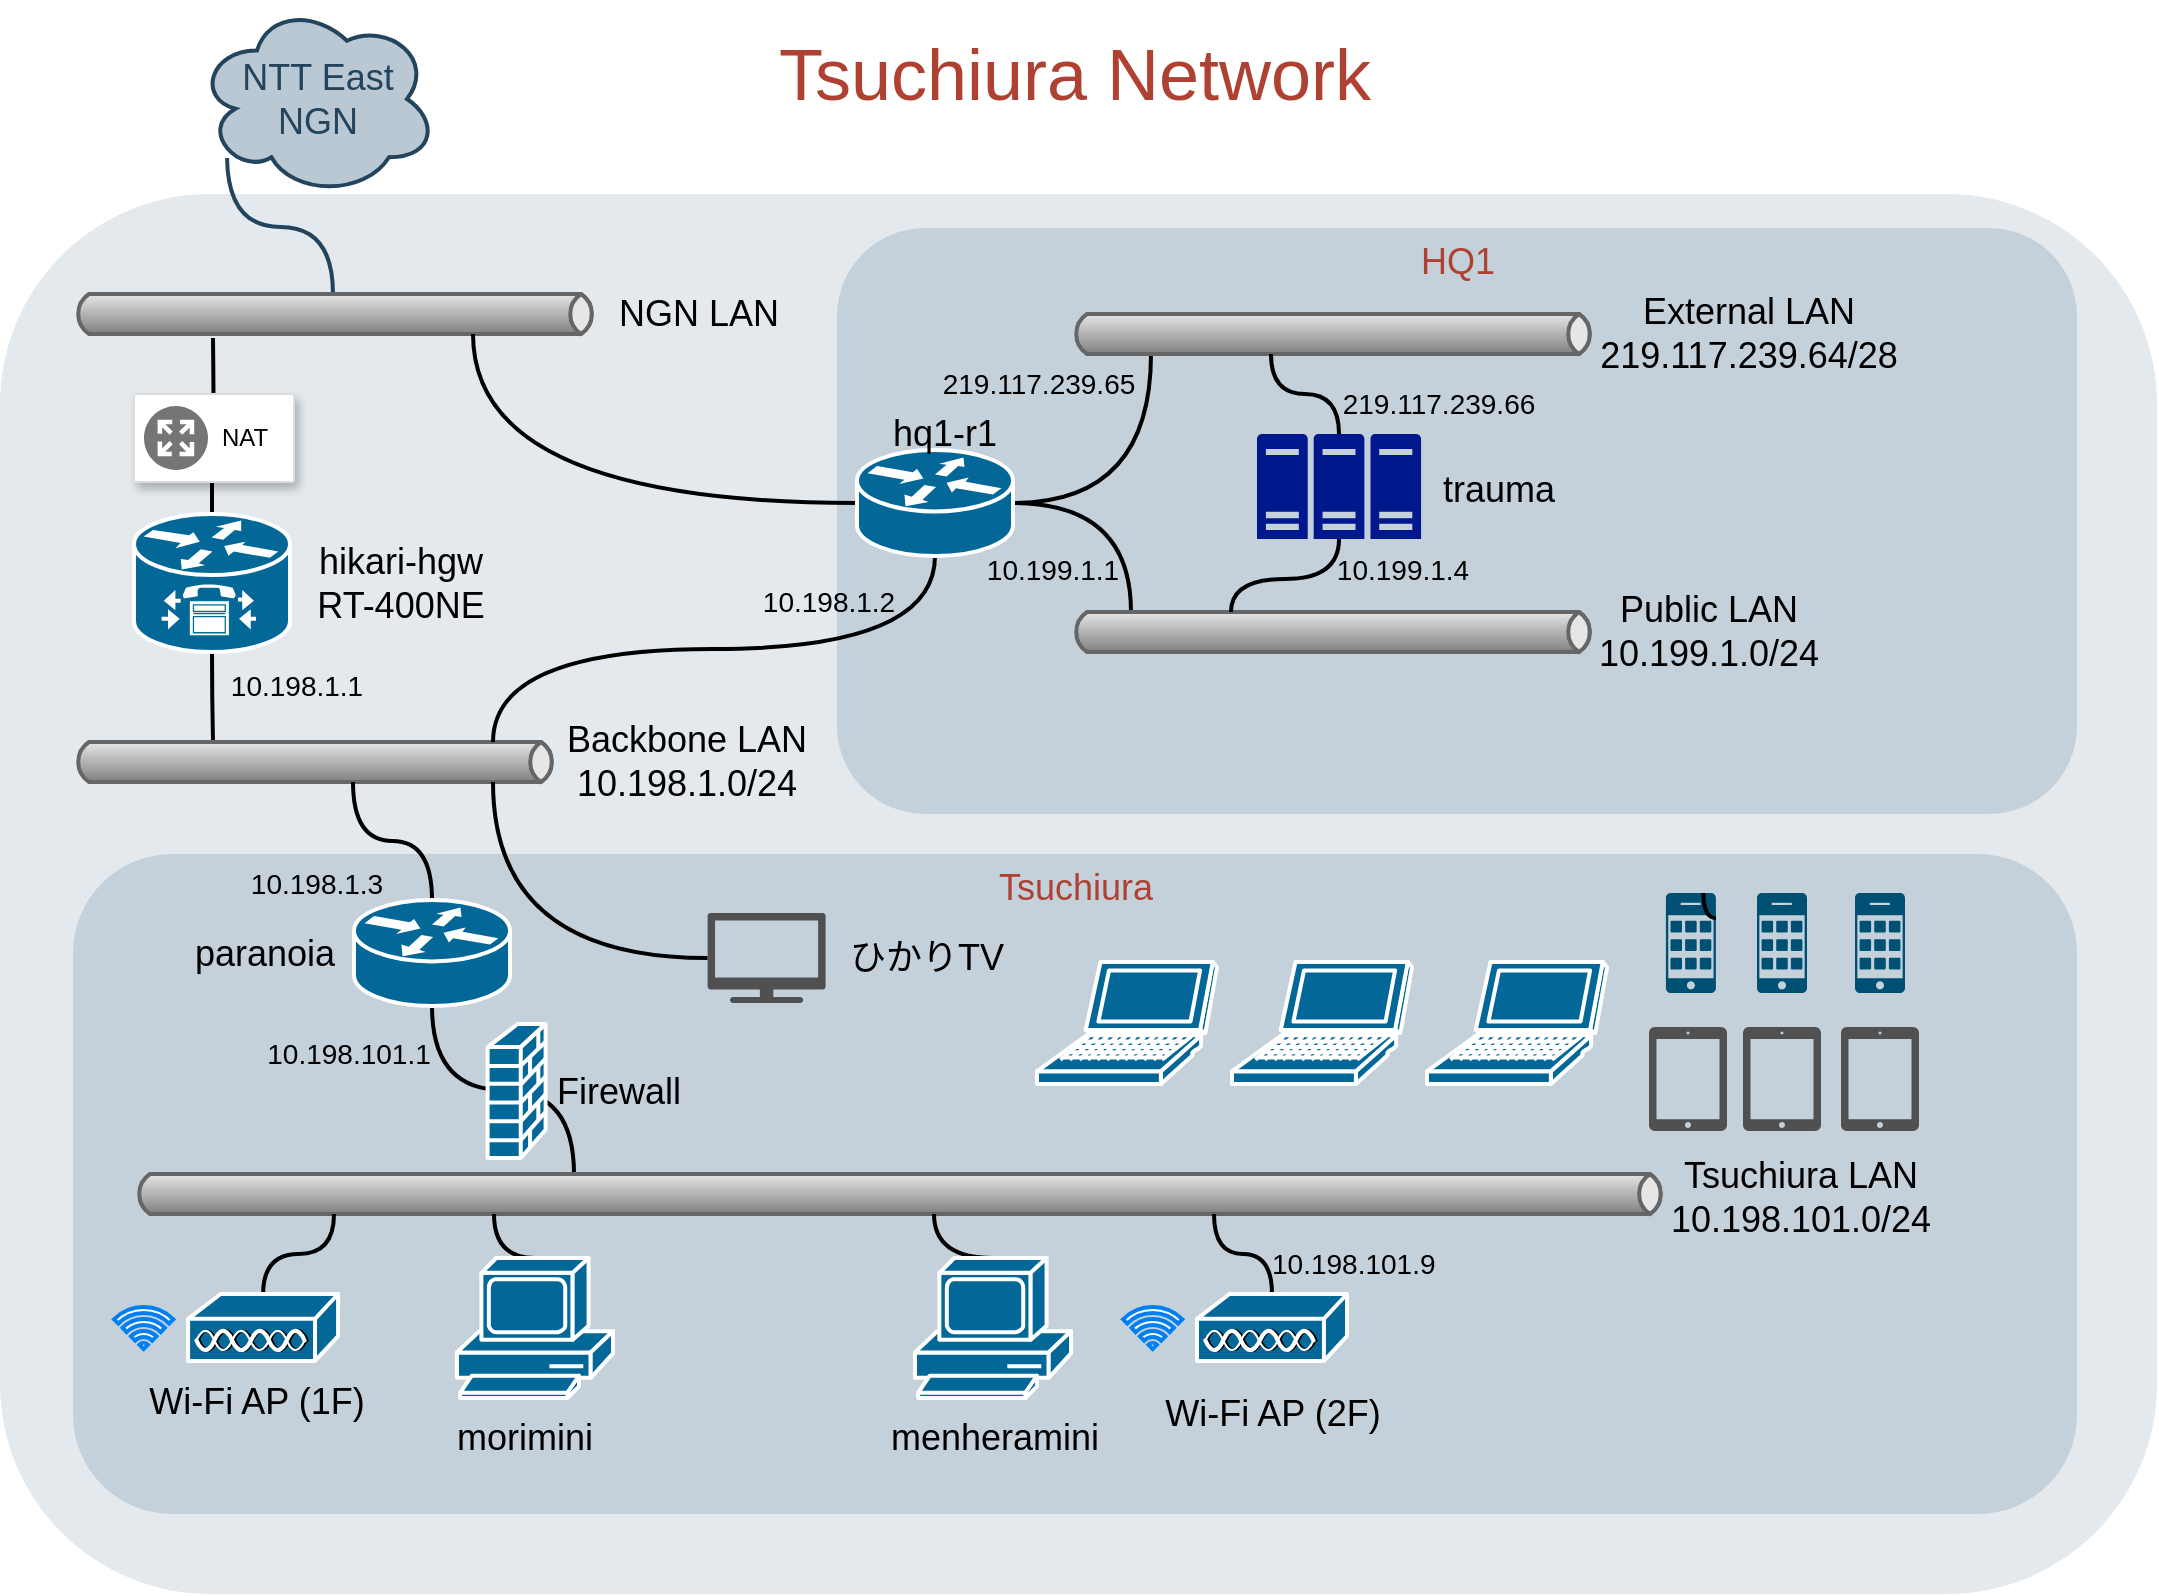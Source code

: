 <mxfile version="20.2.3" type="github">
  <diagram id="a45cf8ec-cd66-6f27-3ac3-be6e809c9e4a" name="Page-1">
    <mxGraphModel dx="1426" dy="820" grid="1" gridSize="10" guides="1" tooltips="1" connect="1" arrows="1" fold="1" page="1" pageScale="1" pageWidth="1169" pageHeight="827" background="none" math="0" shadow="0">
      <root>
        <mxCell id="0" />
        <mxCell id="1" parent="0" />
        <mxCell id="3" value="" style="rounded=1;whiteSpace=wrap;html=1;shadow=0;strokeColor=none;fillColor=#BAC8D3;gradientColor=none;fontSize=18;fontColor=#F08705;opacity=40;fontStyle=0;strokeWidth=3;" parent="1" vertex="1">
          <mxGeometry x="50" y="106" width="1078.5" height="700" as="geometry" />
        </mxCell>
        <mxCell id="4" value="HQ1" style="rounded=1;whiteSpace=wrap;html=1;shadow=0;strokeColor=none;fillColor=#BAC8D3;gradientColor=none;fontSize=18;fontColor=#AE4132;verticalAlign=top;opacity=70;fontStyle=0;strokeWidth=3;" parent="1" vertex="1">
          <mxGeometry x="468.5" y="123" width="620" height="293" as="geometry" />
        </mxCell>
        <mxCell id="5" value="Tsuchiura" style="rounded=1;whiteSpace=wrap;html=1;shadow=0;strokeColor=none;fillColor=#BAC8D3;gradientColor=none;fontSize=18;fontColor=#AE4132;verticalAlign=top;fontStyle=0;opacity=70;strokeWidth=3;" parent="1" vertex="1">
          <mxGeometry x="86.5" y="436" width="1002" height="330" as="geometry" />
        </mxCell>
        <mxCell id="49" value="&lt;div&gt;NTT East&lt;/div&gt;&lt;div&gt;NGN&lt;br&gt;&lt;/div&gt;" style="ellipse;shape=cloud;whiteSpace=wrap;html=1;shadow=0;strokeColor=#23445D;fillColor=#BAC8D3;gradientColor=none;fontSize=18;fontColor=#23445D;fontStyle=0;gradientDirection=north;strokeWidth=2;" parent="1" vertex="1">
          <mxGeometry x="148.5" y="10" width="120" height="97" as="geometry" />
        </mxCell>
        <mxCell id="115" style="edgeStyle=orthogonalEdgeStyle;html=1;startArrow=none;startFill=0;endArrow=none;endFill=0;fontSize=18;fontColor=#F08705;strokeColor=#23445D;strokeWidth=2;fontStyle=0;entryX=0.471;entryY=0.948;entryDx=0;entryDy=0;entryPerimeter=0;exitX=0;exitY=0;exitDx=130;exitDy=0;exitPerimeter=0;curved=1;" parent="1" source="m5FgOGLgWKNUPv2Rc4Aq-174" edge="1">
          <mxGeometry relative="1" as="geometry">
            <mxPoint x="158.5" y="196" as="sourcePoint" />
            <mxPoint x="163.52" y="87.956" as="targetPoint" />
          </mxGeometry>
        </mxCell>
        <mxCell id="168" value="Tsuchiura Network" style="text;html=1;strokeColor=none;fillColor=none;align=center;verticalAlign=middle;whiteSpace=wrap;overflow=hidden;shadow=0;fontSize=36;fontColor=#AE4132;fontStyle=0" parent="1" vertex="1">
          <mxGeometry x="272" y="22" width="631" height="45" as="geometry" />
        </mxCell>
        <mxCell id="171" style="edgeStyle=orthogonalEdgeStyle;rounded=0;jumpStyle=none;html=1;exitX=0;exitY=0.5;entryX=0;entryY=0.5;shadow=0;labelBackgroundColor=none;startArrow=none;startFill=0;endArrow=classic;endFill=1;endSize=6;jettySize=auto;orthogonalLoop=1;strokeColor=#23445D;strokeWidth=2;fillColor=#F08705;fontFamily=Helvetica;fontSize=14;fontColor=#F08705;align=left;fontStyle=0" parent="1" source="168" target="168" edge="1">
          <mxGeometry relative="1" as="geometry" />
        </mxCell>
        <mxCell id="m5FgOGLgWKNUPv2Rc4Aq-177" style="edgeStyle=orthogonalEdgeStyle;orthogonalLoop=1;jettySize=auto;html=1;entryX=0;entryY=1;entryDx=70;entryDy=0;entryPerimeter=0;fontSize=18;endArrow=none;endFill=0;strokeWidth=2;curved=1;" edge="1" parent="1" source="m5FgOGLgWKNUPv2Rc4Aq-173">
          <mxGeometry relative="1" as="geometry">
            <mxPoint x="156" y="211.5" as="sourcePoint" />
            <mxPoint x="156.5" y="178" as="targetPoint" />
          </mxGeometry>
        </mxCell>
        <mxCell id="m5FgOGLgWKNUPv2Rc4Aq-180" style="edgeStyle=orthogonalEdgeStyle;orthogonalLoop=1;jettySize=auto;html=1;exitX=0.5;exitY=1;exitDx=0;exitDy=0;exitPerimeter=0;entryX=0;entryY=0;entryDx=70;entryDy=0;entryPerimeter=0;fontSize=18;endArrow=none;endFill=0;strokeWidth=2;curved=1;" edge="1" parent="1" source="m5FgOGLgWKNUPv2Rc4Aq-173" target="m5FgOGLgWKNUPv2Rc4Aq-179">
          <mxGeometry relative="1" as="geometry" />
        </mxCell>
        <mxCell id="m5FgOGLgWKNUPv2Rc4Aq-173" value="" style="shape=mxgraph.cisco.routers.ip_telephony_router;sketch=0;html=1;pointerEvents=1;dashed=0;fillColor=#036897;strokeColor=#ffffff;strokeWidth=2;verticalLabelPosition=bottom;verticalAlign=top;align=center;outlineConnect=0;" vertex="1" parent="1">
          <mxGeometry x="117" y="266" width="78" height="69" as="geometry" />
        </mxCell>
        <mxCell id="m5FgOGLgWKNUPv2Rc4Aq-174" value="" style="strokeWidth=2;strokeColor=#666666;dashed=0;align=center;html=1;fontSize=8;shape=mxgraph.eip.messageChannel;shadow=0;fillColor=#FFFFFF;gradientColor=none;fontColor=#F08705;fontStyle=0" vertex="1" parent="1">
          <mxGeometry x="86.5" y="156" width="262" height="20" as="geometry" />
        </mxCell>
        <mxCell id="m5FgOGLgWKNUPv2Rc4Aq-176" value="&lt;font style=&quot;font-size: 18px;&quot;&gt;NGN LAN&lt;/font&gt;" style="text;html=1;resizable=0;autosize=1;align=center;verticalAlign=middle;points=[];fillColor=none;strokeColor=none;rounded=0;" vertex="1" parent="1">
          <mxGeometry x="348.5" y="146" width="100" height="40" as="geometry" />
        </mxCell>
        <mxCell id="m5FgOGLgWKNUPv2Rc4Aq-179" value="" style="strokeWidth=2;strokeColor=#666666;dashed=0;align=center;html=1;fontSize=8;shape=mxgraph.eip.messageChannel;shadow=0;fillColor=#FFFFFF;gradientColor=none;fontColor=#F08705;fontStyle=0" vertex="1" parent="1">
          <mxGeometry x="86.5" y="380" width="242" height="20" as="geometry" />
        </mxCell>
        <mxCell id="m5FgOGLgWKNUPv2Rc4Aq-184" style="edgeStyle=orthogonalEdgeStyle;curved=1;orthogonalLoop=1;jettySize=auto;html=1;exitX=0;exitY=0.5;exitDx=0;exitDy=0;exitPerimeter=0;entryX=0;entryY=1;entryDx=200;entryDy=0;entryPerimeter=0;fontSize=18;endArrow=none;endFill=0;strokeWidth=2;" edge="1" parent="1" source="m5FgOGLgWKNUPv2Rc4Aq-183" target="m5FgOGLgWKNUPv2Rc4Aq-174">
          <mxGeometry relative="1" as="geometry" />
        </mxCell>
        <mxCell id="m5FgOGLgWKNUPv2Rc4Aq-185" style="edgeStyle=orthogonalEdgeStyle;curved=1;orthogonalLoop=1;jettySize=auto;html=1;exitX=0.5;exitY=1;exitDx=0;exitDy=0;exitPerimeter=0;entryX=0;entryY=0;entryDx=210;entryDy=0;entryPerimeter=0;fontSize=18;endArrow=none;endFill=0;strokeWidth=2;" edge="1" parent="1" source="m5FgOGLgWKNUPv2Rc4Aq-183" target="m5FgOGLgWKNUPv2Rc4Aq-179">
          <mxGeometry relative="1" as="geometry" />
        </mxCell>
        <mxCell id="m5FgOGLgWKNUPv2Rc4Aq-208" style="edgeStyle=orthogonalEdgeStyle;curved=1;orthogonalLoop=1;jettySize=auto;html=1;exitX=1;exitY=0.5;exitDx=0;exitDy=0;exitPerimeter=0;entryX=0;entryY=1;entryDx=40;entryDy=0;entryPerimeter=0;fontSize=18;endArrow=none;endFill=0;strokeWidth=2;" edge="1" parent="1" source="m5FgOGLgWKNUPv2Rc4Aq-183" target="m5FgOGLgWKNUPv2Rc4Aq-206">
          <mxGeometry relative="1" as="geometry" />
        </mxCell>
        <mxCell id="m5FgOGLgWKNUPv2Rc4Aq-217" style="edgeStyle=orthogonalEdgeStyle;curved=1;orthogonalLoop=1;jettySize=auto;html=1;exitX=1;exitY=0.5;exitDx=0;exitDy=0;exitPerimeter=0;entryX=0;entryY=0;entryDx=30;entryDy=0;entryPerimeter=0;fontSize=18;endArrow=none;endFill=0;strokeWidth=2;" edge="1" parent="1" source="m5FgOGLgWKNUPv2Rc4Aq-183" target="m5FgOGLgWKNUPv2Rc4Aq-215">
          <mxGeometry relative="1" as="geometry" />
        </mxCell>
        <mxCell id="m5FgOGLgWKNUPv2Rc4Aq-183" value="" style="shape=mxgraph.cisco.routers.router;sketch=0;html=1;pointerEvents=1;dashed=0;fillColor=#036897;strokeColor=#ffffff;strokeWidth=2;verticalLabelPosition=bottom;verticalAlign=top;align=center;outlineConnect=0;fontSize=18;" vertex="1" parent="1">
          <mxGeometry x="478.5" y="234" width="78" height="53" as="geometry" />
        </mxCell>
        <mxCell id="m5FgOGLgWKNUPv2Rc4Aq-187" style="edgeStyle=orthogonalEdgeStyle;curved=1;orthogonalLoop=1;jettySize=auto;html=1;entryX=0;entryY=1;entryDx=140;entryDy=0;entryPerimeter=0;fontSize=18;endArrow=none;endFill=0;strokeWidth=2;" edge="1" parent="1" source="m5FgOGLgWKNUPv2Rc4Aq-186" target="m5FgOGLgWKNUPv2Rc4Aq-179">
          <mxGeometry relative="1" as="geometry" />
        </mxCell>
        <mxCell id="m5FgOGLgWKNUPv2Rc4Aq-189" style="edgeStyle=orthogonalEdgeStyle;curved=1;orthogonalLoop=1;jettySize=auto;html=1;exitX=0.5;exitY=1;exitDx=0;exitDy=0;exitPerimeter=0;entryX=0;entryY=0;entryDx=220;entryDy=0;entryPerimeter=0;fontSize=18;endArrow=none;endFill=0;strokeWidth=2;" edge="1" parent="1" source="m5FgOGLgWKNUPv2Rc4Aq-186" target="m5FgOGLgWKNUPv2Rc4Aq-188">
          <mxGeometry relative="1" as="geometry" />
        </mxCell>
        <mxCell id="m5FgOGLgWKNUPv2Rc4Aq-186" value="" style="shape=mxgraph.cisco.routers.router;sketch=0;html=1;pointerEvents=1;dashed=0;fillColor=#036897;strokeColor=#ffffff;strokeWidth=2;verticalLabelPosition=bottom;verticalAlign=top;align=center;outlineConnect=0;fontSize=18;" vertex="1" parent="1">
          <mxGeometry x="227" y="459" width="78" height="53" as="geometry" />
        </mxCell>
        <mxCell id="m5FgOGLgWKNUPv2Rc4Aq-188" value="" style="strokeWidth=2;strokeColor=#666666;dashed=0;align=center;html=1;fontSize=8;shape=mxgraph.eip.messageChannel;shadow=0;fillColor=#FFFFFF;gradientColor=none;fontColor=#F08705;fontStyle=0" vertex="1" parent="1">
          <mxGeometry x="117" y="596" width="765.95" height="20" as="geometry" />
        </mxCell>
        <mxCell id="m5FgOGLgWKNUPv2Rc4Aq-190" value="&lt;div&gt;&lt;font style=&quot;font-size: 18px;&quot;&gt;Tsuchiura LAN&lt;/font&gt;&lt;/div&gt;&lt;div&gt;&lt;font style=&quot;font-size: 18px;&quot;&gt;10.198.101.0/24&lt;br&gt;&lt;/font&gt;&lt;/div&gt;" style="text;html=1;resizable=0;autosize=1;align=center;verticalAlign=middle;points=[];fillColor=none;strokeColor=none;rounded=0;" vertex="1" parent="1">
          <mxGeometry x="874.5" y="578" width="150" height="60" as="geometry" />
        </mxCell>
        <mxCell id="m5FgOGLgWKNUPv2Rc4Aq-192" value="&lt;div&gt;&lt;font style=&quot;font-size: 18px;&quot;&gt;Backbone LAN&lt;/font&gt;&lt;/div&gt;&lt;div&gt;&lt;font style=&quot;font-size: 18px;&quot;&gt;10.198.1.0/24&lt;br&gt;&lt;/font&gt;&lt;/div&gt;" style="text;html=1;resizable=0;autosize=1;align=center;verticalAlign=middle;points=[];fillColor=none;strokeColor=none;rounded=0;" vertex="1" parent="1">
          <mxGeometry x="322.8" y="360" width="140" height="60" as="geometry" />
        </mxCell>
        <mxCell id="m5FgOGLgWKNUPv2Rc4Aq-199" style="edgeStyle=orthogonalEdgeStyle;curved=1;orthogonalLoop=1;jettySize=auto;html=1;exitX=0.5;exitY=0;exitDx=0;exitDy=0;exitPerimeter=0;entryX=0;entryY=1;entryDx=100;entryDy=0;entryPerimeter=0;fontSize=18;endArrow=none;endFill=0;strokeWidth=2;" edge="1" parent="1" source="m5FgOGLgWKNUPv2Rc4Aq-194" target="m5FgOGLgWKNUPv2Rc4Aq-188">
          <mxGeometry relative="1" as="geometry" />
        </mxCell>
        <mxCell id="m5FgOGLgWKNUPv2Rc4Aq-194" value="" style="shape=mxgraph.cisco.misc.access_point;html=1;pointerEvents=1;dashed=0;fillColor=#036897;strokeColor=#ffffff;strokeWidth=2;verticalLabelPosition=bottom;verticalAlign=top;align=center;outlineConnect=0;fontSize=18;" vertex="1" parent="1">
          <mxGeometry x="144.05" y="656" width="75" height="34" as="geometry" />
        </mxCell>
        <mxCell id="m5FgOGLgWKNUPv2Rc4Aq-197" value="" style="html=1;verticalLabelPosition=bottom;align=center;labelBackgroundColor=#ffffff;verticalAlign=top;strokeWidth=2;strokeColor=#0080F0;shadow=0;dashed=0;shape=mxgraph.ios7.icons.wifi;pointerEvents=1;fontSize=18;" vertex="1" parent="1">
          <mxGeometry x="107" y="662.5" width="29.7" height="21" as="geometry" />
        </mxCell>
        <mxCell id="m5FgOGLgWKNUPv2Rc4Aq-198" value="Wi-Fi AP (1F)" style="text;html=1;resizable=0;autosize=1;align=center;verticalAlign=middle;points=[];fillColor=none;strokeColor=none;rounded=0;fontSize=18;" vertex="1" parent="1">
          <mxGeometry x="112.55" y="690" width="130" height="40" as="geometry" />
        </mxCell>
        <mxCell id="m5FgOGLgWKNUPv2Rc4Aq-232" style="edgeStyle=orthogonalEdgeStyle;curved=1;orthogonalLoop=1;jettySize=auto;html=1;exitX=0.5;exitY=0;exitDx=0;exitDy=0;exitPerimeter=0;entryX=0;entryY=1;entryDx=540;entryDy=0;entryPerimeter=0;fontSize=18;endArrow=none;endFill=0;strokeWidth=2;" edge="1" parent="1" source="m5FgOGLgWKNUPv2Rc4Aq-200" target="m5FgOGLgWKNUPv2Rc4Aq-188">
          <mxGeometry relative="1" as="geometry" />
        </mxCell>
        <mxCell id="m5FgOGLgWKNUPv2Rc4Aq-200" value="" style="shape=mxgraph.cisco.misc.access_point;html=1;pointerEvents=1;dashed=0;fillColor=#036897;strokeColor=#ffffff;strokeWidth=2;verticalLabelPosition=bottom;verticalAlign=top;align=center;outlineConnect=0;fontSize=18;" vertex="1" parent="1">
          <mxGeometry x="648.5" y="656" width="75" height="34" as="geometry" />
        </mxCell>
        <mxCell id="m5FgOGLgWKNUPv2Rc4Aq-202" value="Wi-Fi AP (2F)" style="text;html=1;resizable=0;autosize=1;align=center;verticalAlign=middle;points=[];fillColor=none;strokeColor=none;rounded=0;fontSize=18;" vertex="1" parent="1">
          <mxGeometry x="621" y="696" width="130" height="40" as="geometry" />
        </mxCell>
        <mxCell id="m5FgOGLgWKNUPv2Rc4Aq-203" value="" style="html=1;verticalLabelPosition=bottom;align=center;labelBackgroundColor=#ffffff;verticalAlign=top;strokeWidth=2;strokeColor=#0080F0;shadow=0;dashed=0;shape=mxgraph.ios7.icons.wifi;pointerEvents=1;fontSize=18;" vertex="1" parent="1">
          <mxGeometry x="611.5" y="662.5" width="29.7" height="21" as="geometry" />
        </mxCell>
        <mxCell id="m5FgOGLgWKNUPv2Rc4Aq-204" value="&lt;font style=&quot;font-size: 18px;&quot;&gt;paranoia&lt;/font&gt;" style="text;html=1;resizable=0;autosize=1;align=center;verticalAlign=middle;points=[];fillColor=none;strokeColor=none;rounded=0;" vertex="1" parent="1">
          <mxGeometry x="137" y="465.5" width="90" height="40" as="geometry" />
        </mxCell>
        <mxCell id="m5FgOGLgWKNUPv2Rc4Aq-205" value="hq1-r1" style="text;html=1;resizable=0;autosize=1;align=center;verticalAlign=middle;points=[];fillColor=none;strokeColor=none;rounded=0;fontSize=18;" vertex="1" parent="1">
          <mxGeometry x="481.5" y="206" width="80" height="40" as="geometry" />
        </mxCell>
        <mxCell id="m5FgOGLgWKNUPv2Rc4Aq-206" value="" style="strokeWidth=2;strokeColor=#666666;dashed=0;align=center;html=1;fontSize=8;shape=mxgraph.eip.messageChannel;shadow=0;fillColor=#FFFFFF;gradientColor=none;fontColor=#F08705;fontStyle=0" vertex="1" parent="1">
          <mxGeometry x="585.5" y="166" width="262" height="20" as="geometry" />
        </mxCell>
        <mxCell id="m5FgOGLgWKNUPv2Rc4Aq-207" value="&lt;div&gt;External LAN&lt;/div&gt;&lt;div&gt;219.117.239.64/28&lt;br&gt;&lt;/div&gt;" style="text;html=1;resizable=0;autosize=1;align=center;verticalAlign=middle;points=[];fillColor=none;strokeColor=none;rounded=0;fontSize=18;" vertex="1" parent="1">
          <mxGeometry x="838.5" y="146" width="170" height="60" as="geometry" />
        </mxCell>
        <mxCell id="m5FgOGLgWKNUPv2Rc4Aq-209" value="&lt;div&gt;hikari-hgw&lt;/div&gt;&lt;div&gt;RT-400NE&lt;br&gt;&lt;/div&gt;" style="text;html=1;resizable=0;autosize=1;align=center;verticalAlign=middle;points=[];fillColor=none;strokeColor=none;rounded=0;fontSize=18;" vertex="1" parent="1">
          <mxGeometry x="195" y="270.5" width="110" height="60" as="geometry" />
        </mxCell>
        <mxCell id="m5FgOGLgWKNUPv2Rc4Aq-210" value="" style="shape=mxgraph.cisco.security.firewall;sketch=0;html=1;pointerEvents=1;dashed=0;fillColor=#036897;strokeColor=#ffffff;strokeWidth=2;verticalLabelPosition=bottom;verticalAlign=top;align=center;outlineConnect=0;fontSize=18;" vertex="1" parent="1">
          <mxGeometry x="293.8" y="521" width="29" height="67" as="geometry" />
        </mxCell>
        <mxCell id="m5FgOGLgWKNUPv2Rc4Aq-211" value="" style="strokeColor=#dddddd;shadow=1;strokeWidth=1;rounded=1;absoluteArcSize=1;arcSize=2;fontSize=18;" vertex="1" parent="1">
          <mxGeometry x="117" y="206" width="80" height="44" as="geometry" />
        </mxCell>
        <mxCell id="m5FgOGLgWKNUPv2Rc4Aq-212" value="NAT" style="sketch=0;dashed=0;connectable=0;html=1;fillColor=#757575;strokeColor=none;shape=mxgraph.gcp2.nat;part=1;labelPosition=right;verticalLabelPosition=middle;align=left;verticalAlign=middle;spacingLeft=5;fontSize=12;" vertex="1" parent="m5FgOGLgWKNUPv2Rc4Aq-211">
          <mxGeometry y="0.5" width="32" height="32" relative="1" as="geometry">
            <mxPoint x="5" y="-16" as="offset" />
          </mxGeometry>
        </mxCell>
        <mxCell id="m5FgOGLgWKNUPv2Rc4Aq-214" value="&lt;font style=&quot;font-size: 14px;&quot;&gt;10.198.1.1&lt;/font&gt;" style="text;html=1;resizable=0;autosize=1;align=center;verticalAlign=middle;points=[];fillColor=none;strokeColor=none;rounded=0;fontSize=18;" vertex="1" parent="1">
          <mxGeometry x="152.5" y="330.5" width="90" height="40" as="geometry" />
        </mxCell>
        <mxCell id="m5FgOGLgWKNUPv2Rc4Aq-215" value="" style="strokeWidth=2;strokeColor=#666666;dashed=0;align=center;html=1;fontSize=8;shape=mxgraph.eip.messageChannel;shadow=0;fillColor=#FFFFFF;gradientColor=none;fontColor=#F08705;fontStyle=0" vertex="1" parent="1">
          <mxGeometry x="585.5" y="315" width="262" height="20" as="geometry" />
        </mxCell>
        <mxCell id="m5FgOGLgWKNUPv2Rc4Aq-216" value="&lt;div&gt;Public LAN&lt;/div&gt;&lt;div&gt;10.199.1.0/24&lt;br&gt;&lt;/div&gt;" style="text;html=1;resizable=0;autosize=1;align=center;verticalAlign=middle;points=[];fillColor=none;strokeColor=none;rounded=0;fontSize=18;" vertex="1" parent="1">
          <mxGeometry x="838.5" y="295" width="130" height="60" as="geometry" />
        </mxCell>
        <mxCell id="m5FgOGLgWKNUPv2Rc4Aq-219" style="edgeStyle=orthogonalEdgeStyle;curved=1;orthogonalLoop=1;jettySize=auto;html=1;exitX=0.5;exitY=0;exitDx=0;exitDy=0;exitPerimeter=0;entryX=0;entryY=1;entryDx=100;entryDy=0;entryPerimeter=0;fontSize=18;endArrow=none;endFill=0;strokeWidth=2;" edge="1" parent="1" source="m5FgOGLgWKNUPv2Rc4Aq-218" target="m5FgOGLgWKNUPv2Rc4Aq-206">
          <mxGeometry relative="1" as="geometry" />
        </mxCell>
        <mxCell id="m5FgOGLgWKNUPv2Rc4Aq-220" style="edgeStyle=orthogonalEdgeStyle;curved=1;orthogonalLoop=1;jettySize=auto;html=1;exitX=0.5;exitY=1;exitDx=0;exitDy=0;exitPerimeter=0;entryX=0;entryY=0;entryDx=80;entryDy=0;entryPerimeter=0;fontSize=18;endArrow=none;endFill=0;strokeWidth=2;" edge="1" parent="1" source="m5FgOGLgWKNUPv2Rc4Aq-218" target="m5FgOGLgWKNUPv2Rc4Aq-215">
          <mxGeometry relative="1" as="geometry" />
        </mxCell>
        <mxCell id="m5FgOGLgWKNUPv2Rc4Aq-218" value="" style="sketch=0;aspect=fixed;pointerEvents=1;shadow=0;dashed=0;html=1;strokeColor=none;labelPosition=center;verticalLabelPosition=bottom;verticalAlign=top;align=center;fillColor=#00188D;shape=mxgraph.mscae.enterprise.server_farm;fontSize=18;" vertex="1" parent="1">
          <mxGeometry x="678.5" y="226" width="82.03" height="52.5" as="geometry" />
        </mxCell>
        <mxCell id="m5FgOGLgWKNUPv2Rc4Aq-221" value="trauma" style="text;html=1;resizable=0;autosize=1;align=center;verticalAlign=middle;points=[];fillColor=none;strokeColor=none;rounded=0;fontSize=18;" vertex="1" parent="1">
          <mxGeometry x="758.5" y="234" width="80" height="40" as="geometry" />
        </mxCell>
        <mxCell id="m5FgOGLgWKNUPv2Rc4Aq-233" style="edgeStyle=orthogonalEdgeStyle;curved=1;orthogonalLoop=1;jettySize=auto;html=1;exitX=0.5;exitY=0;exitDx=0;exitDy=0;exitPerimeter=0;entryX=0;entryY=1;entryDx=180;entryDy=0;entryPerimeter=0;fontSize=18;endArrow=none;endFill=0;strokeWidth=2;" edge="1" parent="1" source="m5FgOGLgWKNUPv2Rc4Aq-222" target="m5FgOGLgWKNUPv2Rc4Aq-188">
          <mxGeometry relative="1" as="geometry" />
        </mxCell>
        <mxCell id="m5FgOGLgWKNUPv2Rc4Aq-222" value="" style="shape=mxgraph.cisco.computers_and_peripherals.pc;sketch=0;html=1;pointerEvents=1;dashed=0;fillColor=#036897;strokeColor=#ffffff;strokeWidth=2;verticalLabelPosition=bottom;verticalAlign=top;align=center;outlineConnect=0;fontSize=18;" vertex="1" parent="1">
          <mxGeometry x="278.5" y="638" width="78" height="70" as="geometry" />
        </mxCell>
        <mxCell id="m5FgOGLgWKNUPv2Rc4Aq-231" style="edgeStyle=orthogonalEdgeStyle;curved=1;orthogonalLoop=1;jettySize=auto;html=1;exitX=0.5;exitY=0;exitDx=0;exitDy=0;exitPerimeter=0;entryX=0;entryY=1;entryDx=400;entryDy=0;entryPerimeter=0;fontSize=18;endArrow=none;endFill=0;strokeWidth=2;" edge="1" parent="1" source="m5FgOGLgWKNUPv2Rc4Aq-224" target="m5FgOGLgWKNUPv2Rc4Aq-188">
          <mxGeometry relative="1" as="geometry" />
        </mxCell>
        <mxCell id="m5FgOGLgWKNUPv2Rc4Aq-224" value="" style="shape=mxgraph.cisco.computers_and_peripherals.pc;sketch=0;html=1;pointerEvents=1;dashed=0;fillColor=#036897;strokeColor=#ffffff;strokeWidth=2;verticalLabelPosition=bottom;verticalAlign=top;align=center;outlineConnect=0;fontSize=18;" vertex="1" parent="1">
          <mxGeometry x="507.5" y="638" width="78" height="70" as="geometry" />
        </mxCell>
        <mxCell id="m5FgOGLgWKNUPv2Rc4Aq-225" value="morimini" style="text;html=1;resizable=0;autosize=1;align=center;verticalAlign=middle;points=[];fillColor=none;strokeColor=none;rounded=0;fontSize=18;" vertex="1" parent="1">
          <mxGeometry x="266.5" y="708" width="90" height="40" as="geometry" />
        </mxCell>
        <mxCell id="m5FgOGLgWKNUPv2Rc4Aq-226" value="menheramini" style="text;html=1;resizable=0;autosize=1;align=center;verticalAlign=middle;points=[];fillColor=none;strokeColor=none;rounded=0;fontSize=18;" vertex="1" parent="1">
          <mxGeometry x="481.5" y="708" width="130" height="40" as="geometry" />
        </mxCell>
        <mxCell id="m5FgOGLgWKNUPv2Rc4Aq-229" style="edgeStyle=orthogonalEdgeStyle;curved=1;orthogonalLoop=1;jettySize=auto;html=1;entryX=0;entryY=1;entryDx=210;entryDy=0;entryPerimeter=0;fontSize=18;endArrow=none;endFill=0;strokeWidth=2;" edge="1" parent="1" source="m5FgOGLgWKNUPv2Rc4Aq-227" target="m5FgOGLgWKNUPv2Rc4Aq-179">
          <mxGeometry relative="1" as="geometry" />
        </mxCell>
        <mxCell id="m5FgOGLgWKNUPv2Rc4Aq-227" value="" style="sketch=0;pointerEvents=1;shadow=0;dashed=0;html=1;strokeColor=none;fillColor=#505050;labelPosition=center;verticalLabelPosition=bottom;verticalAlign=top;outlineConnect=0;align=center;shape=mxgraph.office.devices.tv;fontSize=18;" vertex="1" parent="1">
          <mxGeometry x="403.8" y="465.5" width="59" height="45" as="geometry" />
        </mxCell>
        <mxCell id="m5FgOGLgWKNUPv2Rc4Aq-230" value="ひかりTV" style="text;html=1;resizable=0;autosize=1;align=center;verticalAlign=middle;points=[];fillColor=none;strokeColor=none;rounded=0;fontSize=18;" vertex="1" parent="1">
          <mxGeometry x="462.8" y="468" width="100" height="40" as="geometry" />
        </mxCell>
        <mxCell id="m5FgOGLgWKNUPv2Rc4Aq-234" value="" style="shape=mxgraph.cisco.computers_and_peripherals.laptop;html=1;pointerEvents=1;dashed=0;fillColor=#036897;strokeColor=#ffffff;strokeWidth=2;verticalLabelPosition=bottom;verticalAlign=top;align=center;outlineConnect=0;fontSize=18;" vertex="1" parent="1">
          <mxGeometry x="568.5" y="490" width="90" height="61" as="geometry" />
        </mxCell>
        <mxCell id="m5FgOGLgWKNUPv2Rc4Aq-235" value="" style="shape=mxgraph.cisco.computers_and_peripherals.laptop;html=1;pointerEvents=1;dashed=0;fillColor=#036897;strokeColor=#ffffff;strokeWidth=2;verticalLabelPosition=bottom;verticalAlign=top;align=center;outlineConnect=0;fontSize=18;" vertex="1" parent="1">
          <mxGeometry x="666" y="490" width="90" height="61" as="geometry" />
        </mxCell>
        <mxCell id="m5FgOGLgWKNUPv2Rc4Aq-236" value="" style="shape=mxgraph.cisco.computers_and_peripherals.laptop;html=1;pointerEvents=1;dashed=0;fillColor=#036897;strokeColor=#ffffff;strokeWidth=2;verticalLabelPosition=bottom;verticalAlign=top;align=center;outlineConnect=0;fontSize=18;" vertex="1" parent="1">
          <mxGeometry x="763.5" y="490" width="90" height="61" as="geometry" />
        </mxCell>
        <mxCell id="m5FgOGLgWKNUPv2Rc4Aq-237" value="" style="sketch=0;points=[[0.015,0.015,0],[0.985,0.015,0],[0.985,0.985,0],[0.015,0.985,0],[0.25,0,0],[0.5,0,0],[0.75,0,0],[1,0.25,0],[1,0.5,0],[1,0.75,0],[0.75,1,0],[0.5,1,0],[0.25,1,0],[0,0.75,0],[0,0.5,0],[0,0.25,0]];verticalLabelPosition=bottom;html=1;verticalAlign=top;aspect=fixed;align=center;pointerEvents=1;shape=mxgraph.cisco19.cell_phone;fillColor=#005073;strokeColor=none;fontSize=18;" vertex="1" parent="1">
          <mxGeometry x="882.95" y="455.5" width="25" height="50" as="geometry" />
        </mxCell>
        <mxCell id="m5FgOGLgWKNUPv2Rc4Aq-238" style="edgeStyle=orthogonalEdgeStyle;curved=1;orthogonalLoop=1;jettySize=auto;html=1;exitX=1;exitY=0.25;exitDx=0;exitDy=0;exitPerimeter=0;entryX=0.75;entryY=0;entryDx=0;entryDy=0;entryPerimeter=0;fontSize=18;endArrow=none;endFill=0;strokeWidth=2;" edge="1" parent="1" source="m5FgOGLgWKNUPv2Rc4Aq-237" target="m5FgOGLgWKNUPv2Rc4Aq-237">
          <mxGeometry relative="1" as="geometry" />
        </mxCell>
        <mxCell id="m5FgOGLgWKNUPv2Rc4Aq-239" value="" style="sketch=0;points=[[0.015,0.015,0],[0.985,0.015,0],[0.985,0.985,0],[0.015,0.985,0],[0.25,0,0],[0.5,0,0],[0.75,0,0],[1,0.25,0],[1,0.5,0],[1,0.75,0],[0.75,1,0],[0.5,1,0],[0.25,1,0],[0,0.75,0],[0,0.5,0],[0,0.25,0]];verticalLabelPosition=bottom;html=1;verticalAlign=top;aspect=fixed;align=center;pointerEvents=1;shape=mxgraph.cisco19.cell_phone;fillColor=#005073;strokeColor=none;fontSize=18;" vertex="1" parent="1">
          <mxGeometry x="928.5" y="455.5" width="25" height="50" as="geometry" />
        </mxCell>
        <mxCell id="m5FgOGLgWKNUPv2Rc4Aq-240" value="" style="sketch=0;points=[[0.015,0.015,0],[0.985,0.015,0],[0.985,0.985,0],[0.015,0.985,0],[0.25,0,0],[0.5,0,0],[0.75,0,0],[1,0.25,0],[1,0.5,0],[1,0.75,0],[0.75,1,0],[0.5,1,0],[0.25,1,0],[0,0.75,0],[0,0.5,0],[0,0.25,0]];verticalLabelPosition=bottom;html=1;verticalAlign=top;aspect=fixed;align=center;pointerEvents=1;shape=mxgraph.cisco19.cell_phone;fillColor=#005073;strokeColor=none;fontSize=18;" vertex="1" parent="1">
          <mxGeometry x="977.5" y="455.5" width="25" height="50" as="geometry" />
        </mxCell>
        <mxCell id="m5FgOGLgWKNUPv2Rc4Aq-242" value="" style="sketch=0;pointerEvents=1;shadow=0;dashed=0;html=1;strokeColor=none;fillColor=#505050;labelPosition=center;verticalLabelPosition=bottom;verticalAlign=top;outlineConnect=0;align=center;shape=mxgraph.office.devices.tablet_ipad;fontSize=18;" vertex="1" parent="1">
          <mxGeometry x="874.5" y="522.5" width="39" height="52" as="geometry" />
        </mxCell>
        <mxCell id="m5FgOGLgWKNUPv2Rc4Aq-243" value="" style="sketch=0;pointerEvents=1;shadow=0;dashed=0;html=1;strokeColor=none;fillColor=#505050;labelPosition=center;verticalLabelPosition=bottom;verticalAlign=top;outlineConnect=0;align=center;shape=mxgraph.office.devices.tablet_ipad;fontSize=18;" vertex="1" parent="1">
          <mxGeometry x="921.5" y="522.5" width="39" height="52" as="geometry" />
        </mxCell>
        <mxCell id="m5FgOGLgWKNUPv2Rc4Aq-244" value="" style="sketch=0;pointerEvents=1;shadow=0;dashed=0;html=1;strokeColor=none;fillColor=#505050;labelPosition=center;verticalLabelPosition=bottom;verticalAlign=top;outlineConnect=0;align=center;shape=mxgraph.office.devices.tablet_ipad;fontSize=18;" vertex="1" parent="1">
          <mxGeometry x="970.5" y="522.5" width="39" height="52" as="geometry" />
        </mxCell>
        <mxCell id="m5FgOGLgWKNUPv2Rc4Aq-245" value="Firewall" style="text;html=1;resizable=0;autosize=1;align=center;verticalAlign=middle;points=[];fillColor=none;strokeColor=none;rounded=0;fontSize=18;" vertex="1" parent="1">
          <mxGeometry x="313.8" y="534.5" width="90" height="40" as="geometry" />
        </mxCell>
        <UserObject label="10.198.101.9" link="10.198.101.9" id="m5FgOGLgWKNUPv2Rc4Aq-246">
          <mxCell style="text;whiteSpace=wrap;html=1;fontSize=14;" vertex="1" parent="1">
            <mxGeometry x="683.5" y="626" width="90" height="30" as="geometry" />
          </mxCell>
        </UserObject>
        <mxCell id="m5FgOGLgWKNUPv2Rc4Aq-247" value="10.198.1.3" style="text;html=1;resizable=0;autosize=1;align=center;verticalAlign=middle;points=[];fillColor=none;strokeColor=none;rounded=0;fontSize=14;" vertex="1" parent="1">
          <mxGeometry x="162.5" y="436" width="90" height="30" as="geometry" />
        </mxCell>
        <mxCell id="m5FgOGLgWKNUPv2Rc4Aq-248" value="10.198.101.1" style="text;html=1;resizable=0;autosize=1;align=center;verticalAlign=middle;points=[];fillColor=none;strokeColor=none;rounded=0;fontSize=14;" vertex="1" parent="1">
          <mxGeometry x="168.5" y="521" width="110" height="30" as="geometry" />
        </mxCell>
        <mxCell id="m5FgOGLgWKNUPv2Rc4Aq-249" value="10.198.1.2" style="text;html=1;resizable=0;autosize=1;align=center;verticalAlign=middle;points=[];fillColor=none;strokeColor=none;rounded=0;fontSize=14;" vertex="1" parent="1">
          <mxGeometry x="418.5" y="295" width="90" height="30" as="geometry" />
        </mxCell>
        <mxCell id="m5FgOGLgWKNUPv2Rc4Aq-250" value="10.199.1.1" style="text;html=1;resizable=0;autosize=1;align=center;verticalAlign=middle;points=[];fillColor=none;strokeColor=none;rounded=0;fontSize=14;" vertex="1" parent="1">
          <mxGeometry x="531" y="278.5" width="90" height="30" as="geometry" />
        </mxCell>
        <mxCell id="m5FgOGLgWKNUPv2Rc4Aq-251" value="10.199.1.4" style="text;html=1;resizable=0;autosize=1;align=center;verticalAlign=middle;points=[];fillColor=none;strokeColor=none;rounded=0;fontSize=14;" vertex="1" parent="1">
          <mxGeometry x="706" y="278.5" width="90" height="30" as="geometry" />
        </mxCell>
        <mxCell id="m5FgOGLgWKNUPv2Rc4Aq-252" value="219.117.239.65" style="text;html=1;resizable=0;autosize=1;align=center;verticalAlign=middle;points=[];fillColor=none;strokeColor=none;rounded=0;fontSize=14;" vertex="1" parent="1">
          <mxGeometry x="508.5" y="186" width="120" height="30" as="geometry" />
        </mxCell>
        <mxCell id="m5FgOGLgWKNUPv2Rc4Aq-253" value="219.117.239.66" style="text;html=1;resizable=0;autosize=1;align=center;verticalAlign=middle;points=[];fillColor=none;strokeColor=none;rounded=0;fontSize=14;" vertex="1" parent="1">
          <mxGeometry x="708.5" y="196" width="120" height="30" as="geometry" />
        </mxCell>
      </root>
    </mxGraphModel>
  </diagram>
</mxfile>
